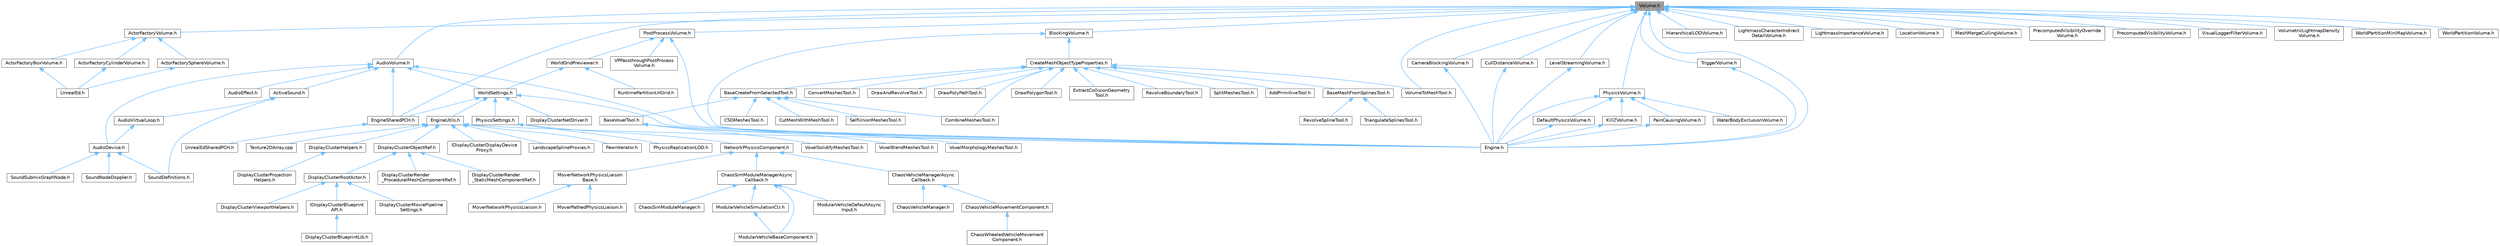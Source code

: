 digraph "Volume.h"
{
 // INTERACTIVE_SVG=YES
 // LATEX_PDF_SIZE
  bgcolor="transparent";
  edge [fontname=Helvetica,fontsize=10,labelfontname=Helvetica,labelfontsize=10];
  node [fontname=Helvetica,fontsize=10,shape=box,height=0.2,width=0.4];
  Node1 [id="Node000001",label="Volume.h",height=0.2,width=0.4,color="gray40", fillcolor="grey60", style="filled", fontcolor="black",tooltip=" "];
  Node1 -> Node2 [id="edge1_Node000001_Node000002",dir="back",color="steelblue1",style="solid",tooltip=" "];
  Node2 [id="Node000002",label="ActorFactoryVolume.h",height=0.2,width=0.4,color="grey40", fillcolor="white", style="filled",URL="$df/d08/ActorFactoryVolume_8h.html",tooltip=" "];
  Node2 -> Node3 [id="edge2_Node000002_Node000003",dir="back",color="steelblue1",style="solid",tooltip=" "];
  Node3 [id="Node000003",label="ActorFactoryBoxVolume.h",height=0.2,width=0.4,color="grey40", fillcolor="white", style="filled",URL="$d3/db0/ActorFactoryBoxVolume_8h.html",tooltip=" "];
  Node3 -> Node4 [id="edge3_Node000003_Node000004",dir="back",color="steelblue1",style="solid",tooltip=" "];
  Node4 [id="Node000004",label="UnrealEd.h",height=0.2,width=0.4,color="grey40", fillcolor="white", style="filled",URL="$d2/d5f/UnrealEd_8h.html",tooltip=" "];
  Node2 -> Node5 [id="edge4_Node000002_Node000005",dir="back",color="steelblue1",style="solid",tooltip=" "];
  Node5 [id="Node000005",label="ActorFactoryCylinderVolume.h",height=0.2,width=0.4,color="grey40", fillcolor="white", style="filled",URL="$d9/da5/ActorFactoryCylinderVolume_8h.html",tooltip=" "];
  Node5 -> Node4 [id="edge5_Node000005_Node000004",dir="back",color="steelblue1",style="solid",tooltip=" "];
  Node2 -> Node6 [id="edge6_Node000002_Node000006",dir="back",color="steelblue1",style="solid",tooltip=" "];
  Node6 [id="Node000006",label="ActorFactorySphereVolume.h",height=0.2,width=0.4,color="grey40", fillcolor="white", style="filled",URL="$d3/d12/ActorFactorySphereVolume_8h.html",tooltip=" "];
  Node6 -> Node4 [id="edge7_Node000006_Node000004",dir="back",color="steelblue1",style="solid",tooltip=" "];
  Node1 -> Node7 [id="edge8_Node000001_Node000007",dir="back",color="steelblue1",style="solid",tooltip=" "];
  Node7 [id="Node000007",label="AudioVolume.h",height=0.2,width=0.4,color="grey40", fillcolor="white", style="filled",URL="$dd/dbb/AudioVolume_8h.html",tooltip=" "];
  Node7 -> Node8 [id="edge9_Node000007_Node000008",dir="back",color="steelblue1",style="solid",tooltip=" "];
  Node8 [id="Node000008",label="ActiveSound.h",height=0.2,width=0.4,color="grey40", fillcolor="white", style="filled",URL="$dc/d95/ActiveSound_8h.html",tooltip=" "];
  Node8 -> Node9 [id="edge10_Node000008_Node000009",dir="back",color="steelblue1",style="solid",tooltip=" "];
  Node9 [id="Node000009",label="AudioVirtualLoop.h",height=0.2,width=0.4,color="grey40", fillcolor="white", style="filled",URL="$d5/dde/AudioVirtualLoop_8h.html",tooltip=" "];
  Node9 -> Node10 [id="edge11_Node000009_Node000010",dir="back",color="steelblue1",style="solid",tooltip=" "];
  Node10 [id="Node000010",label="AudioDevice.h",height=0.2,width=0.4,color="grey40", fillcolor="white", style="filled",URL="$d7/ddb/AudioDevice_8h.html",tooltip=" "];
  Node10 -> Node11 [id="edge12_Node000010_Node000011",dir="back",color="steelblue1",style="solid",tooltip=" "];
  Node11 [id="Node000011",label="SoundDefinitions.h",height=0.2,width=0.4,color="grey40", fillcolor="white", style="filled",URL="$d4/da9/SoundDefinitions_8h.html",tooltip=" "];
  Node10 -> Node12 [id="edge13_Node000010_Node000012",dir="back",color="steelblue1",style="solid",tooltip=" "];
  Node12 [id="Node000012",label="SoundNodeDoppler.h",height=0.2,width=0.4,color="grey40", fillcolor="white", style="filled",URL="$d1/d51/SoundNodeDoppler_8h.html",tooltip=" "];
  Node10 -> Node13 [id="edge14_Node000010_Node000013",dir="back",color="steelblue1",style="solid",tooltip=" "];
  Node13 [id="Node000013",label="SoundSubmixGraphNode.h",height=0.2,width=0.4,color="grey40", fillcolor="white", style="filled",URL="$d5/d09/SoundSubmixGraphNode_8h.html",tooltip=" "];
  Node8 -> Node11 [id="edge15_Node000008_Node000011",dir="back",color="steelblue1",style="solid",tooltip=" "];
  Node7 -> Node10 [id="edge16_Node000007_Node000010",dir="back",color="steelblue1",style="solid",tooltip=" "];
  Node7 -> Node14 [id="edge17_Node000007_Node000014",dir="back",color="steelblue1",style="solid",tooltip=" "];
  Node14 [id="Node000014",label="AudioEffect.h",height=0.2,width=0.4,color="grey40", fillcolor="white", style="filled",URL="$d3/da8/AudioEffect_8h.html",tooltip=" "];
  Node7 -> Node15 [id="edge18_Node000007_Node000015",dir="back",color="steelblue1",style="solid",tooltip=" "];
  Node15 [id="Node000015",label="Engine.h",height=0.2,width=0.4,color="grey40", fillcolor="white", style="filled",URL="$d1/d34/Public_2Engine_8h.html",tooltip=" "];
  Node7 -> Node16 [id="edge19_Node000007_Node000016",dir="back",color="steelblue1",style="solid",tooltip=" "];
  Node16 [id="Node000016",label="EngineSharedPCH.h",height=0.2,width=0.4,color="grey40", fillcolor="white", style="filled",URL="$dc/dbb/EngineSharedPCH_8h.html",tooltip=" "];
  Node16 -> Node17 [id="edge20_Node000016_Node000017",dir="back",color="steelblue1",style="solid",tooltip=" "];
  Node17 [id="Node000017",label="UnrealEdSharedPCH.h",height=0.2,width=0.4,color="grey40", fillcolor="white", style="filled",URL="$d1/de6/UnrealEdSharedPCH_8h.html",tooltip=" "];
  Node7 -> Node18 [id="edge21_Node000007_Node000018",dir="back",color="steelblue1",style="solid",tooltip=" "];
  Node18 [id="Node000018",label="WorldSettings.h",height=0.2,width=0.4,color="grey40", fillcolor="white", style="filled",URL="$dd/d74/WorldSettings_8h.html",tooltip=" "];
  Node18 -> Node19 [id="edge22_Node000018_Node000019",dir="back",color="steelblue1",style="solid",tooltip=" "];
  Node19 [id="Node000019",label="DisplayClusterNetDriver.h",height=0.2,width=0.4,color="grey40", fillcolor="white", style="filled",URL="$db/de1/DisplayClusterNetDriver_8h.html",tooltip=" "];
  Node18 -> Node15 [id="edge23_Node000018_Node000015",dir="back",color="steelblue1",style="solid",tooltip=" "];
  Node18 -> Node16 [id="edge24_Node000018_Node000016",dir="back",color="steelblue1",style="solid",tooltip=" "];
  Node18 -> Node20 [id="edge25_Node000018_Node000020",dir="back",color="steelblue1",style="solid",tooltip=" "];
  Node20 [id="Node000020",label="EngineUtils.h",height=0.2,width=0.4,color="grey40", fillcolor="white", style="filled",URL="$d4/d61/EngineUtils_8h.html",tooltip=" "];
  Node20 -> Node21 [id="edge26_Node000020_Node000021",dir="back",color="steelblue1",style="solid",tooltip=" "];
  Node21 [id="Node000021",label="DisplayClusterHelpers.h",height=0.2,width=0.4,color="grey40", fillcolor="white", style="filled",URL="$da/dda/DisplayClusterHelpers_8h.html",tooltip=" "];
  Node21 -> Node22 [id="edge27_Node000021_Node000022",dir="back",color="steelblue1",style="solid",tooltip=" "];
  Node22 [id="Node000022",label="DisplayClusterProjection\lHelpers.h",height=0.2,width=0.4,color="grey40", fillcolor="white", style="filled",URL="$df/d0b/DisplayClusterProjectionHelpers_8h.html",tooltip=" "];
  Node20 -> Node23 [id="edge28_Node000020_Node000023",dir="back",color="steelblue1",style="solid",tooltip=" "];
  Node23 [id="Node000023",label="DisplayClusterObjectRef.h",height=0.2,width=0.4,color="grey40", fillcolor="white", style="filled",URL="$d9/d87/DisplayClusterObjectRef_8h.html",tooltip=" "];
  Node23 -> Node24 [id="edge29_Node000023_Node000024",dir="back",color="steelblue1",style="solid",tooltip=" "];
  Node24 [id="Node000024",label="DisplayClusterRender\l_ProceduralMeshComponentRef.h",height=0.2,width=0.4,color="grey40", fillcolor="white", style="filled",URL="$da/dbe/DisplayClusterRender__ProceduralMeshComponentRef_8h.html",tooltip=" "];
  Node23 -> Node25 [id="edge30_Node000023_Node000025",dir="back",color="steelblue1",style="solid",tooltip=" "];
  Node25 [id="Node000025",label="DisplayClusterRender\l_StaticMeshComponentRef.h",height=0.2,width=0.4,color="grey40", fillcolor="white", style="filled",URL="$dd/d84/DisplayClusterRender__StaticMeshComponentRef_8h.html",tooltip=" "];
  Node23 -> Node26 [id="edge31_Node000023_Node000026",dir="back",color="steelblue1",style="solid",tooltip=" "];
  Node26 [id="Node000026",label="DisplayClusterRootActor.h",height=0.2,width=0.4,color="grey40", fillcolor="white", style="filled",URL="$d0/d41/DisplayClusterRootActor_8h.html",tooltip=" "];
  Node26 -> Node27 [id="edge32_Node000026_Node000027",dir="back",color="steelblue1",style="solid",tooltip=" "];
  Node27 [id="Node000027",label="DisplayClusterMoviePipeline\lSettings.h",height=0.2,width=0.4,color="grey40", fillcolor="white", style="filled",URL="$d7/d56/DisplayClusterMoviePipelineSettings_8h.html",tooltip=" "];
  Node26 -> Node28 [id="edge33_Node000026_Node000028",dir="back",color="steelblue1",style="solid",tooltip=" "];
  Node28 [id="Node000028",label="DisplayClusterViewportHelpers.h",height=0.2,width=0.4,color="grey40", fillcolor="white", style="filled",URL="$d6/d8b/DisplayClusterViewportHelpers_8h.html",tooltip=" "];
  Node26 -> Node29 [id="edge34_Node000026_Node000029",dir="back",color="steelblue1",style="solid",tooltip=" "];
  Node29 [id="Node000029",label="IDisplayClusterBlueprint\lAPI.h",height=0.2,width=0.4,color="grey40", fillcolor="white", style="filled",URL="$d6/dd6/IDisplayClusterBlueprintAPI_8h.html",tooltip=" "];
  Node29 -> Node30 [id="edge35_Node000029_Node000030",dir="back",color="steelblue1",style="solid",tooltip=" "];
  Node30 [id="Node000030",label="DisplayClusterBlueprintLib.h",height=0.2,width=0.4,color="grey40", fillcolor="white", style="filled",URL="$d9/d13/DisplayClusterBlueprintLib_8h.html",tooltip=" "];
  Node20 -> Node15 [id="edge36_Node000020_Node000015",dir="back",color="steelblue1",style="solid",tooltip=" "];
  Node20 -> Node31 [id="edge37_Node000020_Node000031",dir="back",color="steelblue1",style="solid",tooltip=" "];
  Node31 [id="Node000031",label="IDisplayClusterDisplayDevice\lProxy.h",height=0.2,width=0.4,color="grey40", fillcolor="white", style="filled",URL="$dd/d48/IDisplayClusterDisplayDeviceProxy_8h.html",tooltip=" "];
  Node20 -> Node32 [id="edge38_Node000020_Node000032",dir="back",color="steelblue1",style="solid",tooltip=" "];
  Node32 [id="Node000032",label="LandscapeSplineProxies.h",height=0.2,width=0.4,color="grey40", fillcolor="white", style="filled",URL="$d6/d6f/LandscapeSplineProxies_8h.html",tooltip=" "];
  Node20 -> Node33 [id="edge39_Node000020_Node000033",dir="back",color="steelblue1",style="solid",tooltip=" "];
  Node33 [id="Node000033",label="PawnIterator.h",height=0.2,width=0.4,color="grey40", fillcolor="white", style="filled",URL="$d3/d9c/PawnIterator_8h.html",tooltip=" "];
  Node20 -> Node34 [id="edge40_Node000020_Node000034",dir="back",color="steelblue1",style="solid",tooltip=" "];
  Node34 [id="Node000034",label="Texture2DArray.cpp",height=0.2,width=0.4,color="grey40", fillcolor="white", style="filled",URL="$d7/d13/Texture2DArray_8cpp.html",tooltip=" "];
  Node18 -> Node35 [id="edge41_Node000018_Node000035",dir="back",color="steelblue1",style="solid",tooltip=" "];
  Node35 [id="Node000035",label="PhysicsSettings.h",height=0.2,width=0.4,color="grey40", fillcolor="white", style="filled",URL="$d7/db9/PhysicsSettings_8h.html",tooltip=" "];
  Node35 -> Node36 [id="edge42_Node000035_Node000036",dir="back",color="steelblue1",style="solid",tooltip=" "];
  Node36 [id="Node000036",label="NetworkPhysicsComponent.h",height=0.2,width=0.4,color="grey40", fillcolor="white", style="filled",URL="$d5/dcb/NetworkPhysicsComponent_8h.html",tooltip=" "];
  Node36 -> Node37 [id="edge43_Node000036_Node000037",dir="back",color="steelblue1",style="solid",tooltip=" "];
  Node37 [id="Node000037",label="ChaosSimModuleManagerAsync\lCallback.h",height=0.2,width=0.4,color="grey40", fillcolor="white", style="filled",URL="$d7/dd0/ChaosSimModuleManagerAsyncCallback_8h.html",tooltip=" "];
  Node37 -> Node38 [id="edge44_Node000037_Node000038",dir="back",color="steelblue1",style="solid",tooltip=" "];
  Node38 [id="Node000038",label="ChaosSimModuleManager.h",height=0.2,width=0.4,color="grey40", fillcolor="white", style="filled",URL="$d7/dd1/ChaosSimModuleManager_8h.html",tooltip=" "];
  Node37 -> Node39 [id="edge45_Node000037_Node000039",dir="back",color="steelblue1",style="solid",tooltip=" "];
  Node39 [id="Node000039",label="ModularVehicleBaseComponent.h",height=0.2,width=0.4,color="grey40", fillcolor="white", style="filled",URL="$d3/dc7/ModularVehicleBaseComponent_8h.html",tooltip=" "];
  Node37 -> Node40 [id="edge46_Node000037_Node000040",dir="back",color="steelblue1",style="solid",tooltip=" "];
  Node40 [id="Node000040",label="ModularVehicleDefaultAsync\lInput.h",height=0.2,width=0.4,color="grey40", fillcolor="white", style="filled",URL="$d5/df8/ModularVehicleDefaultAsyncInput_8h.html",tooltip=" "];
  Node37 -> Node41 [id="edge47_Node000037_Node000041",dir="back",color="steelblue1",style="solid",tooltip=" "];
  Node41 [id="Node000041",label="ModularVehicleSimulationCU.h",height=0.2,width=0.4,color="grey40", fillcolor="white", style="filled",URL="$d8/d61/ModularVehicleSimulationCU_8h.html",tooltip=" "];
  Node41 -> Node39 [id="edge48_Node000041_Node000039",dir="back",color="steelblue1",style="solid",tooltip=" "];
  Node36 -> Node42 [id="edge49_Node000036_Node000042",dir="back",color="steelblue1",style="solid",tooltip=" "];
  Node42 [id="Node000042",label="ChaosVehicleManagerAsync\lCallback.h",height=0.2,width=0.4,color="grey40", fillcolor="white", style="filled",URL="$d4/dea/ChaosVehicleManagerAsyncCallback_8h.html",tooltip=" "];
  Node42 -> Node43 [id="edge50_Node000042_Node000043",dir="back",color="steelblue1",style="solid",tooltip=" "];
  Node43 [id="Node000043",label="ChaosVehicleManager.h",height=0.2,width=0.4,color="grey40", fillcolor="white", style="filled",URL="$d3/d70/ChaosVehicleManager_8h.html",tooltip=" "];
  Node42 -> Node44 [id="edge51_Node000042_Node000044",dir="back",color="steelblue1",style="solid",tooltip=" "];
  Node44 [id="Node000044",label="ChaosVehicleMovementComponent.h",height=0.2,width=0.4,color="grey40", fillcolor="white", style="filled",URL="$dc/dfc/ChaosVehicleMovementComponent_8h.html",tooltip=" "];
  Node44 -> Node45 [id="edge52_Node000044_Node000045",dir="back",color="steelblue1",style="solid",tooltip=" "];
  Node45 [id="Node000045",label="ChaosWheeledVehicleMovement\lComponent.h",height=0.2,width=0.4,color="grey40", fillcolor="white", style="filled",URL="$dc/d77/ChaosWheeledVehicleMovementComponent_8h.html",tooltip=" "];
  Node36 -> Node46 [id="edge53_Node000036_Node000046",dir="back",color="steelblue1",style="solid",tooltip=" "];
  Node46 [id="Node000046",label="MoverNetworkPhysicsLiaison\lBase.h",height=0.2,width=0.4,color="grey40", fillcolor="white", style="filled",URL="$d6/d54/MoverNetworkPhysicsLiaisonBase_8h.html",tooltip=" "];
  Node46 -> Node47 [id="edge54_Node000046_Node000047",dir="back",color="steelblue1",style="solid",tooltip=" "];
  Node47 [id="Node000047",label="MoverNetworkPhysicsLiaison.h",height=0.2,width=0.4,color="grey40", fillcolor="white", style="filled",URL="$d7/d6a/MoverNetworkPhysicsLiaison_8h.html",tooltip=" "];
  Node46 -> Node48 [id="edge55_Node000046_Node000048",dir="back",color="steelblue1",style="solid",tooltip=" "];
  Node48 [id="Node000048",label="MoverPathedPhysicsLiaison.h",height=0.2,width=0.4,color="grey40", fillcolor="white", style="filled",URL="$d8/d2d/MoverPathedPhysicsLiaison_8h.html",tooltip=" "];
  Node35 -> Node49 [id="edge56_Node000035_Node000049",dir="back",color="steelblue1",style="solid",tooltip=" "];
  Node49 [id="Node000049",label="PhysicsReplicationLOD.h",height=0.2,width=0.4,color="grey40", fillcolor="white", style="filled",URL="$de/de0/PhysicsReplicationLOD_8h.html",tooltip=" "];
  Node1 -> Node50 [id="edge57_Node000001_Node000050",dir="back",color="steelblue1",style="solid",tooltip=" "];
  Node50 [id="Node000050",label="BlockingVolume.h",height=0.2,width=0.4,color="grey40", fillcolor="white", style="filled",URL="$d1/d12/BlockingVolume_8h.html",tooltip=" "];
  Node50 -> Node51 [id="edge58_Node000050_Node000051",dir="back",color="steelblue1",style="solid",tooltip=" "];
  Node51 [id="Node000051",label="CreateMeshObjectTypeProperties.h",height=0.2,width=0.4,color="grey40", fillcolor="white", style="filled",URL="$d9/d04/CreateMeshObjectTypeProperties_8h.html",tooltip=" "];
  Node51 -> Node52 [id="edge59_Node000051_Node000052",dir="back",color="steelblue1",style="solid",tooltip=" "];
  Node52 [id="Node000052",label="AddPrimitiveTool.h",height=0.2,width=0.4,color="grey40", fillcolor="white", style="filled",URL="$d5/dbf/AddPrimitiveTool_8h.html",tooltip=" "];
  Node51 -> Node53 [id="edge60_Node000051_Node000053",dir="back",color="steelblue1",style="solid",tooltip=" "];
  Node53 [id="Node000053",label="BaseCreateFromSelectedTool.h",height=0.2,width=0.4,color="grey40", fillcolor="white", style="filled",URL="$de/dc7/BaseCreateFromSelectedTool_8h.html",tooltip=" "];
  Node53 -> Node54 [id="edge61_Node000053_Node000054",dir="back",color="steelblue1",style="solid",tooltip=" "];
  Node54 [id="Node000054",label="BaseVoxelTool.h",height=0.2,width=0.4,color="grey40", fillcolor="white", style="filled",URL="$db/d63/BaseVoxelTool_8h.html",tooltip=" "];
  Node54 -> Node55 [id="edge62_Node000054_Node000055",dir="back",color="steelblue1",style="solid",tooltip=" "];
  Node55 [id="Node000055",label="VoxelBlendMeshesTool.h",height=0.2,width=0.4,color="grey40", fillcolor="white", style="filled",URL="$da/d0e/VoxelBlendMeshesTool_8h.html",tooltip=" "];
  Node54 -> Node56 [id="edge63_Node000054_Node000056",dir="back",color="steelblue1",style="solid",tooltip=" "];
  Node56 [id="Node000056",label="VoxelMorphologyMeshesTool.h",height=0.2,width=0.4,color="grey40", fillcolor="white", style="filled",URL="$dc/d30/VoxelMorphologyMeshesTool_8h.html",tooltip=" "];
  Node54 -> Node57 [id="edge64_Node000054_Node000057",dir="back",color="steelblue1",style="solid",tooltip=" "];
  Node57 [id="Node000057",label="VoxelSolidifyMeshesTool.h",height=0.2,width=0.4,color="grey40", fillcolor="white", style="filled",URL="$de/da2/VoxelSolidifyMeshesTool_8h.html",tooltip=" "];
  Node53 -> Node58 [id="edge65_Node000053_Node000058",dir="back",color="steelblue1",style="solid",tooltip=" "];
  Node58 [id="Node000058",label="CSGMeshesTool.h",height=0.2,width=0.4,color="grey40", fillcolor="white", style="filled",URL="$db/dd1/CSGMeshesTool_8h.html",tooltip=" "];
  Node53 -> Node59 [id="edge66_Node000053_Node000059",dir="back",color="steelblue1",style="solid",tooltip=" "];
  Node59 [id="Node000059",label="CombineMeshesTool.h",height=0.2,width=0.4,color="grey40", fillcolor="white", style="filled",URL="$dd/da3/CombineMeshesTool_8h.html",tooltip=" "];
  Node53 -> Node60 [id="edge67_Node000053_Node000060",dir="back",color="steelblue1",style="solid",tooltip=" "];
  Node60 [id="Node000060",label="CutMeshWithMeshTool.h",height=0.2,width=0.4,color="grey40", fillcolor="white", style="filled",URL="$d2/d2c/CutMeshWithMeshTool_8h.html",tooltip=" "];
  Node53 -> Node61 [id="edge68_Node000053_Node000061",dir="back",color="steelblue1",style="solid",tooltip=" "];
  Node61 [id="Node000061",label="SelfUnionMeshesTool.h",height=0.2,width=0.4,color="grey40", fillcolor="white", style="filled",URL="$dc/dad/SelfUnionMeshesTool_8h.html",tooltip=" "];
  Node51 -> Node62 [id="edge69_Node000051_Node000062",dir="back",color="steelblue1",style="solid",tooltip=" "];
  Node62 [id="Node000062",label="BaseMeshFromSplinesTool.h",height=0.2,width=0.4,color="grey40", fillcolor="white", style="filled",URL="$da/d31/BaseMeshFromSplinesTool_8h.html",tooltip=" "];
  Node62 -> Node63 [id="edge70_Node000062_Node000063",dir="back",color="steelblue1",style="solid",tooltip=" "];
  Node63 [id="Node000063",label="RevolveSplineTool.h",height=0.2,width=0.4,color="grey40", fillcolor="white", style="filled",URL="$d3/d36/RevolveSplineTool_8h.html",tooltip=" "];
  Node62 -> Node64 [id="edge71_Node000062_Node000064",dir="back",color="steelblue1",style="solid",tooltip=" "];
  Node64 [id="Node000064",label="TriangulateSplinesTool.h",height=0.2,width=0.4,color="grey40", fillcolor="white", style="filled",URL="$d9/de6/TriangulateSplinesTool_8h.html",tooltip=" "];
  Node51 -> Node59 [id="edge72_Node000051_Node000059",dir="back",color="steelblue1",style="solid",tooltip=" "];
  Node51 -> Node65 [id="edge73_Node000051_Node000065",dir="back",color="steelblue1",style="solid",tooltip=" "];
  Node65 [id="Node000065",label="ConvertMeshesTool.h",height=0.2,width=0.4,color="grey40", fillcolor="white", style="filled",URL="$dc/d47/ConvertMeshesTool_8h.html",tooltip=" "];
  Node51 -> Node66 [id="edge74_Node000051_Node000066",dir="back",color="steelblue1",style="solid",tooltip=" "];
  Node66 [id="Node000066",label="DrawAndRevolveTool.h",height=0.2,width=0.4,color="grey40", fillcolor="white", style="filled",URL="$d8/d06/DrawAndRevolveTool_8h.html",tooltip=" "];
  Node51 -> Node67 [id="edge75_Node000051_Node000067",dir="back",color="steelblue1",style="solid",tooltip=" "];
  Node67 [id="Node000067",label="DrawPolyPathTool.h",height=0.2,width=0.4,color="grey40", fillcolor="white", style="filled",URL="$dc/d3e/DrawPolyPathTool_8h.html",tooltip=" "];
  Node51 -> Node68 [id="edge76_Node000051_Node000068",dir="back",color="steelblue1",style="solid",tooltip=" "];
  Node68 [id="Node000068",label="DrawPolygonTool.h",height=0.2,width=0.4,color="grey40", fillcolor="white", style="filled",URL="$d0/d15/DrawPolygonTool_8h.html",tooltip=" "];
  Node51 -> Node69 [id="edge77_Node000051_Node000069",dir="back",color="steelblue1",style="solid",tooltip=" "];
  Node69 [id="Node000069",label="ExtractCollisionGeometry\lTool.h",height=0.2,width=0.4,color="grey40", fillcolor="white", style="filled",URL="$d6/dbd/ExtractCollisionGeometryTool_8h.html",tooltip=" "];
  Node51 -> Node70 [id="edge78_Node000051_Node000070",dir="back",color="steelblue1",style="solid",tooltip=" "];
  Node70 [id="Node000070",label="RevolveBoundaryTool.h",height=0.2,width=0.4,color="grey40", fillcolor="white", style="filled",URL="$da/dce/RevolveBoundaryTool_8h.html",tooltip=" "];
  Node51 -> Node71 [id="edge79_Node000051_Node000071",dir="back",color="steelblue1",style="solid",tooltip=" "];
  Node71 [id="Node000071",label="SplitMeshesTool.h",height=0.2,width=0.4,color="grey40", fillcolor="white", style="filled",URL="$dc/d7f/SplitMeshesTool_8h.html",tooltip=" "];
  Node51 -> Node72 [id="edge80_Node000051_Node000072",dir="back",color="steelblue1",style="solid",tooltip=" "];
  Node72 [id="Node000072",label="VolumeToMeshTool.h",height=0.2,width=0.4,color="grey40", fillcolor="white", style="filled",URL="$de/d64/VolumeToMeshTool_8h.html",tooltip=" "];
  Node50 -> Node15 [id="edge81_Node000050_Node000015",dir="back",color="steelblue1",style="solid",tooltip=" "];
  Node1 -> Node73 [id="edge82_Node000001_Node000073",dir="back",color="steelblue1",style="solid",tooltip=" "];
  Node73 [id="Node000073",label="CameraBlockingVolume.h",height=0.2,width=0.4,color="grey40", fillcolor="white", style="filled",URL="$d9/d2d/CameraBlockingVolume_8h.html",tooltip=" "];
  Node73 -> Node15 [id="edge83_Node000073_Node000015",dir="back",color="steelblue1",style="solid",tooltip=" "];
  Node1 -> Node74 [id="edge84_Node000001_Node000074",dir="back",color="steelblue1",style="solid",tooltip=" "];
  Node74 [id="Node000074",label="CullDistanceVolume.h",height=0.2,width=0.4,color="grey40", fillcolor="white", style="filled",URL="$da/d63/CullDistanceVolume_8h.html",tooltip=" "];
  Node74 -> Node15 [id="edge85_Node000074_Node000015",dir="back",color="steelblue1",style="solid",tooltip=" "];
  Node1 -> Node15 [id="edge86_Node000001_Node000015",dir="back",color="steelblue1",style="solid",tooltip=" "];
  Node1 -> Node16 [id="edge87_Node000001_Node000016",dir="back",color="steelblue1",style="solid",tooltip=" "];
  Node1 -> Node75 [id="edge88_Node000001_Node000075",dir="back",color="steelblue1",style="solid",tooltip=" "];
  Node75 [id="Node000075",label="HierarchicalLODVolume.h",height=0.2,width=0.4,color="grey40", fillcolor="white", style="filled",URL="$d6/d31/HierarchicalLODVolume_8h.html",tooltip=" "];
  Node1 -> Node76 [id="edge89_Node000001_Node000076",dir="back",color="steelblue1",style="solid",tooltip=" "];
  Node76 [id="Node000076",label="LevelStreamingVolume.h",height=0.2,width=0.4,color="grey40", fillcolor="white", style="filled",URL="$d8/db5/LevelStreamingVolume_8h.html",tooltip=" "];
  Node76 -> Node15 [id="edge90_Node000076_Node000015",dir="back",color="steelblue1",style="solid",tooltip=" "];
  Node1 -> Node77 [id="edge91_Node000001_Node000077",dir="back",color="steelblue1",style="solid",tooltip=" "];
  Node77 [id="Node000077",label="LightmassCharacterIndirect\lDetailVolume.h",height=0.2,width=0.4,color="grey40", fillcolor="white", style="filled",URL="$d8/dbe/LightmassCharacterIndirectDetailVolume_8h.html",tooltip=" "];
  Node1 -> Node78 [id="edge92_Node000001_Node000078",dir="back",color="steelblue1",style="solid",tooltip=" "];
  Node78 [id="Node000078",label="LightmassImportanceVolume.h",height=0.2,width=0.4,color="grey40", fillcolor="white", style="filled",URL="$d8/db4/LightmassImportanceVolume_8h.html",tooltip=" "];
  Node1 -> Node79 [id="edge93_Node000001_Node000079",dir="back",color="steelblue1",style="solid",tooltip=" "];
  Node79 [id="Node000079",label="LocationVolume.h",height=0.2,width=0.4,color="grey40", fillcolor="white", style="filled",URL="$d0/d80/LocationVolume_8h.html",tooltip=" "];
  Node1 -> Node80 [id="edge94_Node000001_Node000080",dir="back",color="steelblue1",style="solid",tooltip=" "];
  Node80 [id="Node000080",label="MeshMergeCullingVolume.h",height=0.2,width=0.4,color="grey40", fillcolor="white", style="filled",URL="$de/d8d/MeshMergeCullingVolume_8h.html",tooltip=" "];
  Node1 -> Node81 [id="edge95_Node000001_Node000081",dir="back",color="steelblue1",style="solid",tooltip=" "];
  Node81 [id="Node000081",label="PhysicsVolume.h",height=0.2,width=0.4,color="grey40", fillcolor="white", style="filled",URL="$dd/d84/PhysicsVolume_8h.html",tooltip=" "];
  Node81 -> Node82 [id="edge96_Node000081_Node000082",dir="back",color="steelblue1",style="solid",tooltip=" "];
  Node82 [id="Node000082",label="DefaultPhysicsVolume.h",height=0.2,width=0.4,color="grey40", fillcolor="white", style="filled",URL="$dd/df0/DefaultPhysicsVolume_8h.html",tooltip=" "];
  Node82 -> Node15 [id="edge97_Node000082_Node000015",dir="back",color="steelblue1",style="solid",tooltip=" "];
  Node81 -> Node15 [id="edge98_Node000081_Node000015",dir="back",color="steelblue1",style="solid",tooltip=" "];
  Node81 -> Node83 [id="edge99_Node000081_Node000083",dir="back",color="steelblue1",style="solid",tooltip=" "];
  Node83 [id="Node000083",label="KillZVolume.h",height=0.2,width=0.4,color="grey40", fillcolor="white", style="filled",URL="$d2/d5e/KillZVolume_8h.html",tooltip=" "];
  Node83 -> Node15 [id="edge100_Node000083_Node000015",dir="back",color="steelblue1",style="solid",tooltip=" "];
  Node81 -> Node84 [id="edge101_Node000081_Node000084",dir="back",color="steelblue1",style="solid",tooltip=" "];
  Node84 [id="Node000084",label="PainCausingVolume.h",height=0.2,width=0.4,color="grey40", fillcolor="white", style="filled",URL="$d4/dab/PainCausingVolume_8h.html",tooltip=" "];
  Node84 -> Node15 [id="edge102_Node000084_Node000015",dir="back",color="steelblue1",style="solid",tooltip=" "];
  Node81 -> Node85 [id="edge103_Node000081_Node000085",dir="back",color="steelblue1",style="solid",tooltip=" "];
  Node85 [id="Node000085",label="WaterBodyExclusionVolume.h",height=0.2,width=0.4,color="grey40", fillcolor="white", style="filled",URL="$d9/d18/WaterBodyExclusionVolume_8h.html",tooltip=" "];
  Node1 -> Node86 [id="edge104_Node000001_Node000086",dir="back",color="steelblue1",style="solid",tooltip=" "];
  Node86 [id="Node000086",label="PostProcessVolume.h",height=0.2,width=0.4,color="grey40", fillcolor="white", style="filled",URL="$d3/dd0/PostProcessVolume_8h.html",tooltip=" "];
  Node86 -> Node15 [id="edge105_Node000086_Node000015",dir="back",color="steelblue1",style="solid",tooltip=" "];
  Node86 -> Node87 [id="edge106_Node000086_Node000087",dir="back",color="steelblue1",style="solid",tooltip=" "];
  Node87 [id="Node000087",label="VPPassthroughPostProcess\lVolume.h",height=0.2,width=0.4,color="grey40", fillcolor="white", style="filled",URL="$d4/d66/VPPassthroughPostProcessVolume_8h.html",tooltip=" "];
  Node86 -> Node88 [id="edge107_Node000086_Node000088",dir="back",color="steelblue1",style="solid",tooltip=" "];
  Node88 [id="Node000088",label="WorldGridPreviewer.h",height=0.2,width=0.4,color="grey40", fillcolor="white", style="filled",URL="$d2/d7a/WorldGridPreviewer_8h.html",tooltip=" "];
  Node88 -> Node89 [id="edge108_Node000088_Node000089",dir="back",color="steelblue1",style="solid",tooltip=" "];
  Node89 [id="Node000089",label="RuntimePartitionLHGrid.h",height=0.2,width=0.4,color="grey40", fillcolor="white", style="filled",URL="$d7/d7d/RuntimePartitionLHGrid_8h.html",tooltip=" "];
  Node88 -> Node18 [id="edge109_Node000088_Node000018",dir="back",color="steelblue1",style="solid",tooltip=" "];
  Node1 -> Node90 [id="edge110_Node000001_Node000090",dir="back",color="steelblue1",style="solid",tooltip=" "];
  Node90 [id="Node000090",label="PrecomputedVisibilityOverride\lVolume.h",height=0.2,width=0.4,color="grey40", fillcolor="white", style="filled",URL="$dc/d86/PrecomputedVisibilityOverrideVolume_8h.html",tooltip=" "];
  Node1 -> Node91 [id="edge111_Node000001_Node000091",dir="back",color="steelblue1",style="solid",tooltip=" "];
  Node91 [id="Node000091",label="PrecomputedVisibilityVolume.h",height=0.2,width=0.4,color="grey40", fillcolor="white", style="filled",URL="$d0/db4/PrecomputedVisibilityVolume_8h.html",tooltip=" "];
  Node1 -> Node92 [id="edge112_Node000001_Node000092",dir="back",color="steelblue1",style="solid",tooltip=" "];
  Node92 [id="Node000092",label="TriggerVolume.h",height=0.2,width=0.4,color="grey40", fillcolor="white", style="filled",URL="$d2/dad/TriggerVolume_8h.html",tooltip=" "];
  Node92 -> Node15 [id="edge113_Node000092_Node000015",dir="back",color="steelblue1",style="solid",tooltip=" "];
  Node1 -> Node93 [id="edge114_Node000001_Node000093",dir="back",color="steelblue1",style="solid",tooltip=" "];
  Node93 [id="Node000093",label="VisualLoggerFilterVolume.h",height=0.2,width=0.4,color="grey40", fillcolor="white", style="filled",URL="$da/d1e/VisualLoggerFilterVolume_8h.html",tooltip=" "];
  Node1 -> Node72 [id="edge115_Node000001_Node000072",dir="back",color="steelblue1",style="solid",tooltip=" "];
  Node1 -> Node94 [id="edge116_Node000001_Node000094",dir="back",color="steelblue1",style="solid",tooltip=" "];
  Node94 [id="Node000094",label="VolumetricLightmapDensity\lVolume.h",height=0.2,width=0.4,color="grey40", fillcolor="white", style="filled",URL="$de/d26/VolumetricLightmapDensityVolume_8h.html",tooltip=" "];
  Node1 -> Node95 [id="edge117_Node000001_Node000095",dir="back",color="steelblue1",style="solid",tooltip=" "];
  Node95 [id="Node000095",label="WorldPartitionMiniMapVolume.h",height=0.2,width=0.4,color="grey40", fillcolor="white", style="filled",URL="$d1/dbd/WorldPartitionMiniMapVolume_8h.html",tooltip=" "];
  Node1 -> Node96 [id="edge118_Node000001_Node000096",dir="back",color="steelblue1",style="solid",tooltip=" "];
  Node96 [id="Node000096",label="WorldPartitionVolume.h",height=0.2,width=0.4,color="grey40", fillcolor="white", style="filled",URL="$d5/d26/WorldPartitionVolume_8h.html",tooltip=" "];
}
